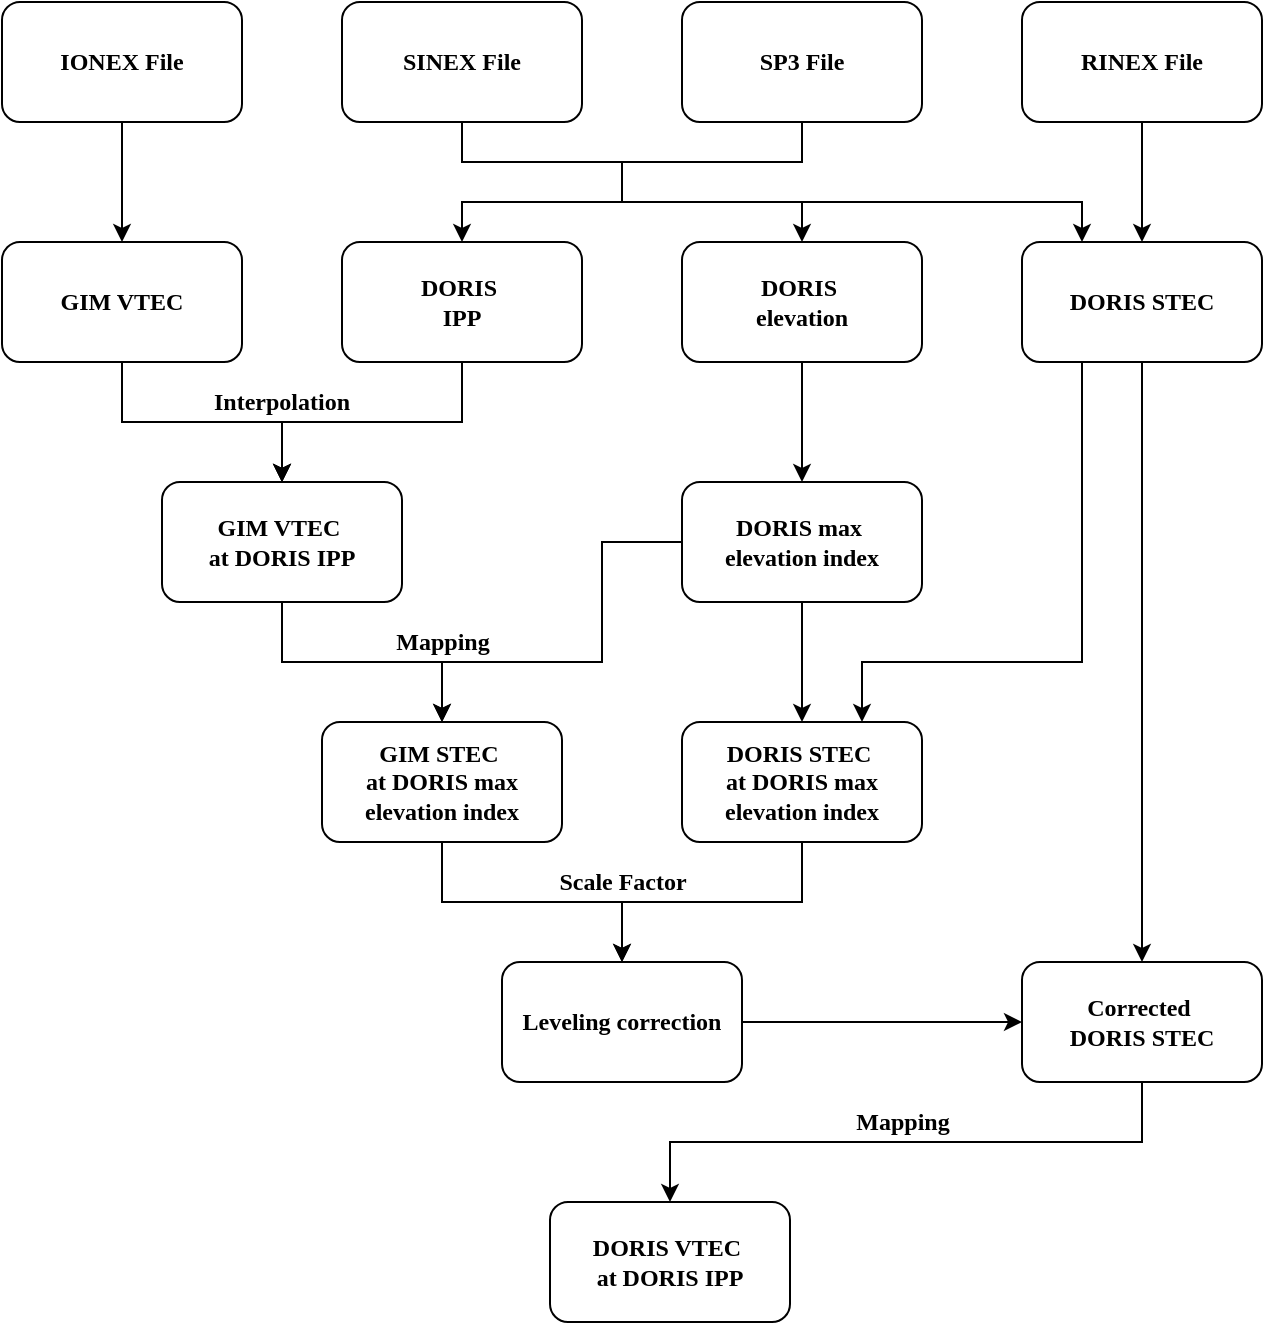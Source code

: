 <mxfile version="24.6.4" type="device">
  <diagram name="第 1 页" id="VrVtuoBHje9c0ITHdTRN">
    <mxGraphModel dx="1084" dy="511" grid="1" gridSize="10" guides="1" tooltips="1" connect="1" arrows="1" fold="1" page="1" pageScale="1" pageWidth="827" pageHeight="1169" math="0" shadow="0">
      <root>
        <mxCell id="0" />
        <mxCell id="1" parent="0" />
        <mxCell id="yHNCzAw-7P98a8HZr6nE-39" style="edgeStyle=orthogonalEdgeStyle;rounded=0;orthogonalLoop=1;jettySize=auto;html=1;exitX=0.5;exitY=1;exitDx=0;exitDy=0;" parent="1" source="yHNCzAw-7P98a8HZr6nE-1" target="yHNCzAw-7P98a8HZr6nE-2" edge="1">
          <mxGeometry relative="1" as="geometry" />
        </mxCell>
        <mxCell id="yHNCzAw-7P98a8HZr6nE-1" value="&lt;font face=&quot;Times New Roman&quot;&gt;&lt;b&gt;GIM VTEC&lt;/b&gt;&lt;/font&gt;" style="rounded=1;whiteSpace=wrap;html=1;" parent="1" vertex="1">
          <mxGeometry x="80" y="200" width="120" height="60" as="geometry" />
        </mxCell>
        <mxCell id="yHNCzAw-7P98a8HZr6nE-11" style="edgeStyle=orthogonalEdgeStyle;rounded=0;orthogonalLoop=1;jettySize=auto;html=1;exitX=0.5;exitY=1;exitDx=0;exitDy=0;" parent="1" source="yHNCzAw-7P98a8HZr6nE-2" target="yHNCzAw-7P98a8HZr6nE-10" edge="1">
          <mxGeometry relative="1" as="geometry" />
        </mxCell>
        <mxCell id="yHNCzAw-7P98a8HZr6nE-2" value="&lt;font face=&quot;Times New Roman&quot;&gt;&lt;b&gt;GIM VTEC&amp;nbsp;&lt;/b&gt;&lt;/font&gt;&lt;div&gt;&lt;font face=&quot;Times New Roman&quot;&gt;&lt;b&gt;at DORIS IPP&lt;/b&gt;&lt;/font&gt;&lt;/div&gt;" style="rounded=1;whiteSpace=wrap;html=1;" parent="1" vertex="1">
          <mxGeometry x="160" y="320" width="120" height="60" as="geometry" />
        </mxCell>
        <mxCell id="TXikwd_i1mxtGV-92EjA-26" style="edgeStyle=orthogonalEdgeStyle;rounded=0;orthogonalLoop=1;jettySize=auto;html=1;exitX=0.5;exitY=1;exitDx=0;exitDy=0;entryX=0.5;entryY=0;entryDx=0;entryDy=0;" parent="1" source="TXikwd_i1mxtGV-92EjA-27" target="yHNCzAw-7P98a8HZr6nE-2" edge="1">
          <mxGeometry relative="1" as="geometry" />
        </mxCell>
        <mxCell id="TXikwd_i1mxtGV-92EjA-32" style="edgeStyle=orthogonalEdgeStyle;rounded=0;orthogonalLoop=1;jettySize=auto;html=1;exitX=0.5;exitY=1;exitDx=0;exitDy=0;entryX=0.5;entryY=0;entryDx=0;entryDy=0;" parent="1" source="yHNCzAw-7P98a8HZr6nE-4" target="yHNCzAw-7P98a8HZr6nE-2" edge="1">
          <mxGeometry relative="1" as="geometry" />
        </mxCell>
        <mxCell id="yHNCzAw-7P98a8HZr6nE-4" value="&lt;font face=&quot;Times New Roman&quot;&gt;&lt;b&gt;DORIS&amp;nbsp;&lt;/b&gt;&lt;/font&gt;&lt;div&gt;&lt;font face=&quot;Times New Roman&quot;&gt;&lt;b&gt;IPP&lt;/b&gt;&lt;/font&gt;&lt;/div&gt;" style="rounded=1;whiteSpace=wrap;html=1;" parent="1" vertex="1">
          <mxGeometry x="250" y="200" width="120" height="60" as="geometry" />
        </mxCell>
        <mxCell id="TXikwd_i1mxtGV-92EjA-48" style="edgeStyle=orthogonalEdgeStyle;rounded=0;orthogonalLoop=1;jettySize=auto;html=1;exitX=0.5;exitY=1;exitDx=0;exitDy=0;entryX=0.5;entryY=0;entryDx=0;entryDy=0;" parent="1" source="yHNCzAw-7P98a8HZr6nE-6" target="yHNCzAw-7P98a8HZr6nE-26" edge="1">
          <mxGeometry relative="1" as="geometry" />
        </mxCell>
        <mxCell id="TXikwd_i1mxtGV-92EjA-50" style="edgeStyle=orthogonalEdgeStyle;rounded=0;orthogonalLoop=1;jettySize=auto;html=1;exitX=0.25;exitY=1;exitDx=0;exitDy=0;entryX=0.75;entryY=0;entryDx=0;entryDy=0;" parent="1" source="yHNCzAw-7P98a8HZr6nE-6" target="yHNCzAw-7P98a8HZr6nE-14" edge="1">
          <mxGeometry relative="1" as="geometry">
            <Array as="points">
              <mxPoint x="620" y="410" />
              <mxPoint x="510" y="410" />
            </Array>
          </mxGeometry>
        </mxCell>
        <mxCell id="yHNCzAw-7P98a8HZr6nE-6" value="&lt;font face=&quot;Times New Roman&quot;&gt;&lt;b&gt;DORIS STEC&lt;/b&gt;&lt;/font&gt;" style="rounded=1;whiteSpace=wrap;html=1;" parent="1" vertex="1">
          <mxGeometry x="590" y="200" width="120" height="60" as="geometry" />
        </mxCell>
        <mxCell id="TXikwd_i1mxtGV-92EjA-35" style="edgeStyle=orthogonalEdgeStyle;rounded=0;orthogonalLoop=1;jettySize=auto;html=1;exitX=0.5;exitY=1;exitDx=0;exitDy=0;entryX=0.5;entryY=0;entryDx=0;entryDy=0;" parent="1" source="yHNCzAw-7P98a8HZr6nE-7" target="yHNCzAw-7P98a8HZr6nE-14" edge="1">
          <mxGeometry relative="1" as="geometry" />
        </mxCell>
        <mxCell id="TXikwd_i1mxtGV-92EjA-44" style="edgeStyle=orthogonalEdgeStyle;rounded=0;orthogonalLoop=1;jettySize=auto;html=1;entryX=0.5;entryY=0;entryDx=0;entryDy=0;" parent="1" source="yHNCzAw-7P98a8HZr6nE-7" target="yHNCzAw-7P98a8HZr6nE-10" edge="1">
          <mxGeometry relative="1" as="geometry">
            <Array as="points">
              <mxPoint x="380" y="350" />
              <mxPoint x="380" y="410" />
              <mxPoint x="300" y="410" />
            </Array>
          </mxGeometry>
        </mxCell>
        <mxCell id="yHNCzAw-7P98a8HZr6nE-7" value="&lt;font face=&quot;Times New Roman&quot;&gt;&lt;b&gt;DORIS max&amp;nbsp;&lt;/b&gt;&lt;/font&gt;&lt;div&gt;&lt;font face=&quot;Times New Roman&quot;&gt;&lt;b&gt;elevation index&lt;/b&gt;&lt;/font&gt;&lt;/div&gt;" style="rounded=1;whiteSpace=wrap;html=1;" parent="1" vertex="1">
          <mxGeometry x="420" y="320" width="120" height="60" as="geometry" />
        </mxCell>
        <mxCell id="TXikwd_i1mxtGV-92EjA-37" style="edgeStyle=orthogonalEdgeStyle;rounded=0;orthogonalLoop=1;jettySize=auto;html=1;exitX=0.5;exitY=1;exitDx=0;exitDy=0;entryX=0.5;entryY=0;entryDx=0;entryDy=0;" parent="1" source="yHNCzAw-7P98a8HZr6nE-10" target="yHNCzAw-7P98a8HZr6nE-22" edge="1">
          <mxGeometry relative="1" as="geometry" />
        </mxCell>
        <mxCell id="TXikwd_i1mxtGV-92EjA-53" value="&lt;font face=&quot;Times New Roman&quot; style=&quot;font-size: 12px;&quot;&gt;&lt;b&gt;Scale Factor&lt;/b&gt;&lt;/font&gt;" style="edgeLabel;html=1;align=center;verticalAlign=middle;resizable=0;points=[];" parent="TXikwd_i1mxtGV-92EjA-37" vertex="1" connectable="0">
          <mxGeometry x="-0.111" y="-1" relative="1" as="geometry">
            <mxPoint x="53" y="-11" as="offset" />
          </mxGeometry>
        </mxCell>
        <mxCell id="yHNCzAw-7P98a8HZr6nE-10" value="&lt;font face=&quot;Times New Roman&quot;&gt;&lt;b&gt;GIM STEC&amp;nbsp;&lt;/b&gt;&lt;/font&gt;&lt;div&gt;&lt;font face=&quot;Times New Roman&quot;&gt;&lt;b&gt;at DORIS max elevation index&lt;/b&gt;&lt;/font&gt;&lt;/div&gt;" style="rounded=1;whiteSpace=wrap;html=1;" parent="1" vertex="1">
          <mxGeometry x="240" y="440" width="120" height="60" as="geometry" />
        </mxCell>
        <mxCell id="TXikwd_i1mxtGV-92EjA-47" style="edgeStyle=orthogonalEdgeStyle;rounded=0;orthogonalLoop=1;jettySize=auto;html=1;exitX=0.5;exitY=1;exitDx=0;exitDy=0;" parent="1" source="yHNCzAw-7P98a8HZr6nE-14" target="yHNCzAw-7P98a8HZr6nE-22" edge="1">
          <mxGeometry relative="1" as="geometry" />
        </mxCell>
        <mxCell id="yHNCzAw-7P98a8HZr6nE-14" value="&lt;font face=&quot;Times New Roman&quot;&gt;&lt;b&gt;DORIS STEC&amp;nbsp;&lt;/b&gt;&lt;/font&gt;&lt;div&gt;&lt;font face=&quot;Times New Roman&quot;&gt;&lt;b&gt;at DORIS max elevation index&lt;/b&gt;&lt;/font&gt;&lt;/div&gt;" style="rounded=1;whiteSpace=wrap;html=1;" parent="1" vertex="1">
          <mxGeometry x="420" y="440" width="120" height="60" as="geometry" />
        </mxCell>
        <mxCell id="yHNCzAw-7P98a8HZr6nE-28" style="edgeStyle=orthogonalEdgeStyle;rounded=0;orthogonalLoop=1;jettySize=auto;html=1;exitX=1;exitY=0.5;exitDx=0;exitDy=0;entryX=0;entryY=0.5;entryDx=0;entryDy=0;" parent="1" source="yHNCzAw-7P98a8HZr6nE-22" target="yHNCzAw-7P98a8HZr6nE-26" edge="1">
          <mxGeometry relative="1" as="geometry" />
        </mxCell>
        <mxCell id="yHNCzAw-7P98a8HZr6nE-22" value="&lt;font face=&quot;Times New Roman&quot; style=&quot;font-size: 12px;&quot;&gt;&lt;b&gt;Leveling correction&lt;/b&gt;&lt;/font&gt;" style="rounded=1;whiteSpace=wrap;html=1;" parent="1" vertex="1">
          <mxGeometry x="330" y="560" width="120" height="60" as="geometry" />
        </mxCell>
        <mxCell id="TXikwd_i1mxtGV-92EjA-51" style="edgeStyle=orthogonalEdgeStyle;rounded=0;orthogonalLoop=1;jettySize=auto;html=1;exitX=0.5;exitY=1;exitDx=0;exitDy=0;entryX=0.5;entryY=0;entryDx=0;entryDy=0;" parent="1" source="yHNCzAw-7P98a8HZr6nE-26" target="yHNCzAw-7P98a8HZr6nE-42" edge="1">
          <mxGeometry relative="1" as="geometry" />
        </mxCell>
        <mxCell id="yHNCzAw-7P98a8HZr6nE-26" value="&lt;font face=&quot;Times New Roman&quot;&gt;&lt;b&gt;Corrected&amp;nbsp;&lt;/b&gt;&lt;/font&gt;&lt;div&gt;&lt;font face=&quot;Times New Roman&quot;&gt;&lt;b&gt;DORIS STEC&lt;/b&gt;&lt;/font&gt;&lt;/div&gt;" style="rounded=1;whiteSpace=wrap;html=1;" parent="1" vertex="1">
          <mxGeometry x="590" y="560" width="120" height="60" as="geometry" />
        </mxCell>
        <mxCell id="yHNCzAw-7P98a8HZr6nE-42" value="&lt;font face=&quot;Times New Roman&quot;&gt;&lt;b&gt;DORIS VTEC&amp;nbsp;&lt;/b&gt;&lt;/font&gt;&lt;div&gt;&lt;font face=&quot;Times New Roman&quot;&gt;&lt;b&gt;at DORIS IPP&lt;/b&gt;&lt;/font&gt;&lt;/div&gt;" style="rounded=1;whiteSpace=wrap;html=1;" parent="1" vertex="1">
          <mxGeometry x="354" y="680" width="120" height="60" as="geometry" />
        </mxCell>
        <mxCell id="9jplArgqjd6B2h3uMq1c-4" style="edgeStyle=orthogonalEdgeStyle;rounded=0;orthogonalLoop=1;jettySize=auto;html=1;entryX=0.5;entryY=0;entryDx=0;entryDy=0;" parent="1" source="9jplArgqjd6B2h3uMq1c-2" target="yHNCzAw-7P98a8HZr6nE-1" edge="1">
          <mxGeometry relative="1" as="geometry" />
        </mxCell>
        <mxCell id="9jplArgqjd6B2h3uMq1c-2" value="&lt;font face=&quot;Times New Roman&quot;&gt;&lt;b&gt;IONEX File&lt;/b&gt;&lt;/font&gt;" style="rounded=1;whiteSpace=wrap;html=1;" parent="1" vertex="1">
          <mxGeometry x="80" y="80" width="120" height="60" as="geometry" />
        </mxCell>
        <mxCell id="TXikwd_i1mxtGV-92EjA-2" style="edgeStyle=orthogonalEdgeStyle;rounded=0;orthogonalLoop=1;jettySize=auto;html=1;exitX=0.5;exitY=1;exitDx=0;exitDy=0;entryX=0.5;entryY=0;entryDx=0;entryDy=0;" parent="1" source="9jplArgqjd6B2h3uMq1c-3" target="yHNCzAw-7P98a8HZr6nE-4" edge="1">
          <mxGeometry relative="1" as="geometry">
            <Array as="points">
              <mxPoint x="310" y="160" />
              <mxPoint x="390" y="160" />
              <mxPoint x="390" y="180" />
              <mxPoint x="310" y="180" />
            </Array>
          </mxGeometry>
        </mxCell>
        <mxCell id="9jplArgqjd6B2h3uMq1c-3" value="&lt;font face=&quot;Times New Roman&quot;&gt;&lt;b&gt;SINEX File&lt;/b&gt;&lt;/font&gt;" style="rounded=1;whiteSpace=wrap;html=1;" parent="1" vertex="1">
          <mxGeometry x="250" y="80" width="120" height="60" as="geometry" />
        </mxCell>
        <mxCell id="TXikwd_i1mxtGV-92EjA-3" style="edgeStyle=orthogonalEdgeStyle;rounded=0;orthogonalLoop=1;jettySize=auto;html=1;exitX=0.5;exitY=1;exitDx=0;exitDy=0;entryX=0.5;entryY=0;entryDx=0;entryDy=0;" parent="1" source="9jplArgqjd6B2h3uMq1c-5" target="TXikwd_i1mxtGV-92EjA-1" edge="1">
          <mxGeometry relative="1" as="geometry">
            <Array as="points">
              <mxPoint x="480" y="160" />
              <mxPoint x="390" y="160" />
              <mxPoint x="390" y="180" />
              <mxPoint x="480" y="180" />
            </Array>
          </mxGeometry>
        </mxCell>
        <mxCell id="9jplArgqjd6B2h3uMq1c-5" value="&lt;font face=&quot;Times New Roman&quot;&gt;&lt;b&gt;SP3 File&lt;/b&gt;&lt;/font&gt;" style="rounded=1;whiteSpace=wrap;html=1;" parent="1" vertex="1">
          <mxGeometry x="420" y="80" width="120" height="60" as="geometry" />
        </mxCell>
        <mxCell id="TXikwd_i1mxtGV-92EjA-14" style="edgeStyle=orthogonalEdgeStyle;rounded=0;orthogonalLoop=1;jettySize=auto;html=1;exitX=0.5;exitY=1;exitDx=0;exitDy=0;entryX=0.5;entryY=0;entryDx=0;entryDy=0;" parent="1" source="9jplArgqjd6B2h3uMq1c-9" target="yHNCzAw-7P98a8HZr6nE-6" edge="1">
          <mxGeometry relative="1" as="geometry" />
        </mxCell>
        <mxCell id="9jplArgqjd6B2h3uMq1c-9" value="&lt;font face=&quot;Times New Roman&quot;&gt;&lt;b&gt;RINEX File&lt;/b&gt;&lt;/font&gt;" style="rounded=1;whiteSpace=wrap;html=1;" parent="1" vertex="1">
          <mxGeometry x="590" y="80" width="120" height="60" as="geometry" />
        </mxCell>
        <mxCell id="TXikwd_i1mxtGV-92EjA-22" style="edgeStyle=orthogonalEdgeStyle;rounded=0;orthogonalLoop=1;jettySize=auto;html=1;exitX=0.5;exitY=1;exitDx=0;exitDy=0;" parent="1" source="TXikwd_i1mxtGV-92EjA-1" target="yHNCzAw-7P98a8HZr6nE-7" edge="1">
          <mxGeometry relative="1" as="geometry" />
        </mxCell>
        <mxCell id="TXikwd_i1mxtGV-92EjA-1" value="&lt;font face=&quot;Times New Roman&quot;&gt;&lt;b&gt;DORIS&amp;nbsp;&lt;/b&gt;&lt;/font&gt;&lt;div&gt;&lt;font face=&quot;Times New Roman&quot;&gt;&lt;b&gt;elevation&lt;/b&gt;&lt;/font&gt;&lt;/div&gt;" style="rounded=1;whiteSpace=wrap;html=1;" parent="1" vertex="1">
          <mxGeometry x="420" y="200" width="120" height="60" as="geometry" />
        </mxCell>
        <mxCell id="TXikwd_i1mxtGV-92EjA-15" value="" style="endArrow=classic;html=1;rounded=0;entryX=0.25;entryY=0;entryDx=0;entryDy=0;" parent="1" target="yHNCzAw-7P98a8HZr6nE-6" edge="1">
          <mxGeometry width="50" height="50" relative="1" as="geometry">
            <mxPoint x="480" y="180" as="sourcePoint" />
            <mxPoint x="440" y="120" as="targetPoint" />
            <Array as="points">
              <mxPoint x="620" y="180" />
            </Array>
          </mxGeometry>
        </mxCell>
        <mxCell id="TXikwd_i1mxtGV-92EjA-27" value="&lt;font face=&quot;Times New Roman&quot;&gt;&lt;b&gt;Interpolation&lt;/b&gt;&lt;/font&gt;" style="text;html=1;align=center;verticalAlign=middle;whiteSpace=wrap;rounded=0;" parent="1" vertex="1">
          <mxGeometry x="190" y="260" width="60" height="40" as="geometry" />
        </mxCell>
        <mxCell id="_ctG3HrhKtwzhffVW5Xr-3" value="&lt;b style=&quot;font-family: &amp;quot;Times New Roman&amp;quot;; font-size: 12px;&quot;&gt;Mapping&lt;/b&gt;" style="edgeLabel;html=1;align=center;verticalAlign=middle;resizable=0;points=[];" parent="1" vertex="1" connectable="0">
          <mxGeometry x="300" y="400" as="geometry" />
        </mxCell>
        <mxCell id="_ctG3HrhKtwzhffVW5Xr-6" value="&lt;font face=&quot;Times New Roman&quot; style=&quot;font-size: 12px;&quot;&gt;&lt;b&gt;Mapping&lt;/b&gt;&lt;/font&gt;" style="edgeLabel;html=1;align=center;verticalAlign=middle;resizable=0;points=[];" parent="1" vertex="1" connectable="0">
          <mxGeometry x="530" y="640" as="geometry" />
        </mxCell>
      </root>
    </mxGraphModel>
  </diagram>
</mxfile>
